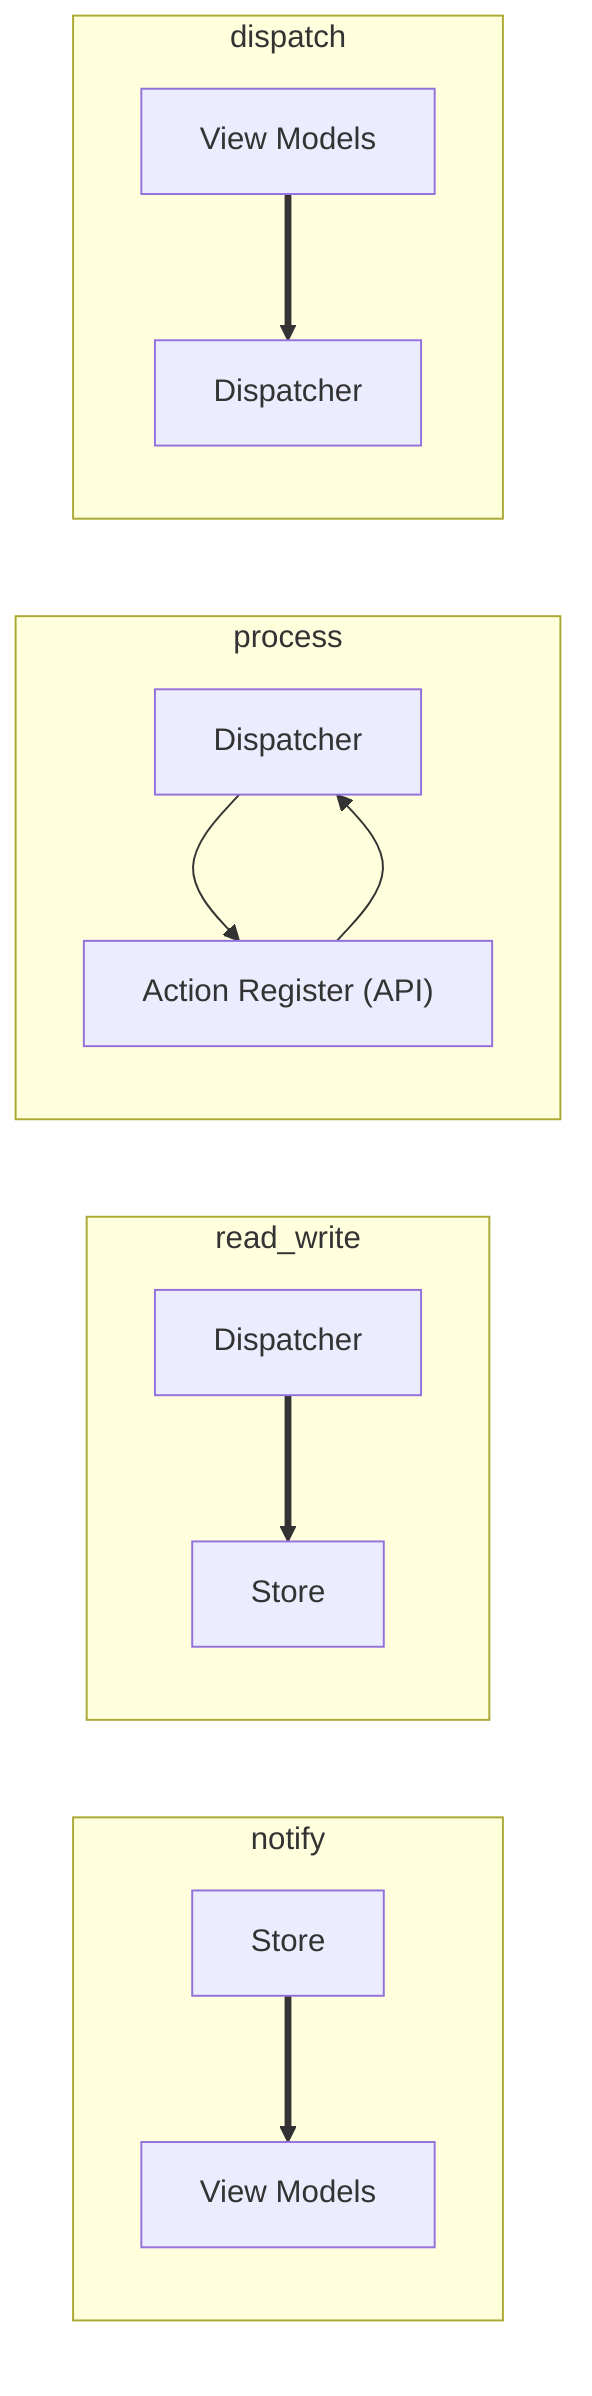 graph LR
    subgraph notify
    D4[Store] ==> A4[View Models]
    end

    subgraph read_write
    B3[Dispatcher] ==> D3[Store]
    end

    subgraph process
    B2[Dispatcher] --> C2["Action Register (API)"]
    C2 --> B2
    end

    subgraph dispatch
    A1[View Models] ==> B1[Dispatcher]
    end